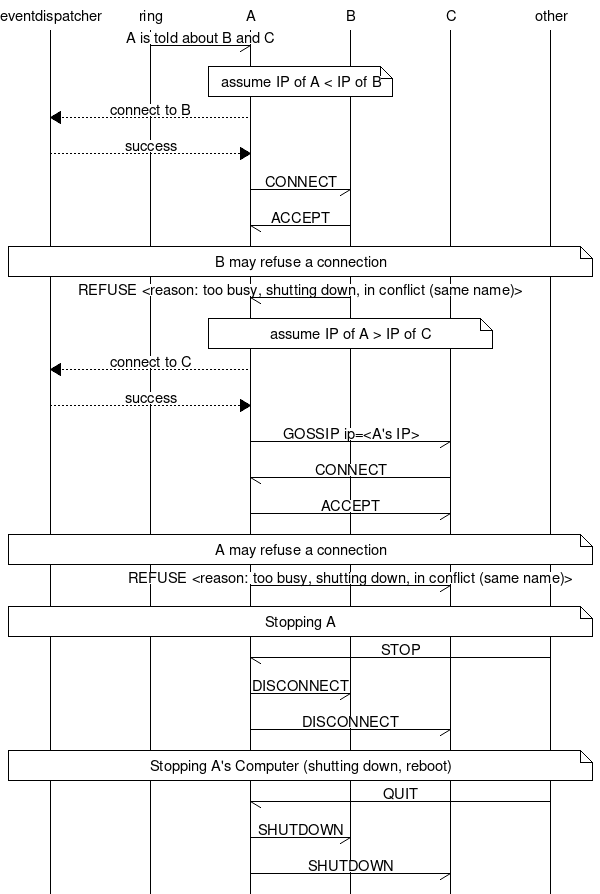 # Communication between Communicator Daemons

msc {
  eventdispatcher, ring, A, B, C, other;

  A <- ring [label="A is told about B and C"];

  A note B [label="assume IP of A < IP of B"];

  A >> eventdispatcher [label="connect to B"];

  A << eventdispatcher [label="success"];

  A -> B [label="CONNECT"];

  A <- B [label="ACCEPT"];

  eventdispatcher note other [label="B may refuse a connection"];

  A <- B [label="REFUSE <reason: too busy, shutting down, in conflict (same name)>"];

  A note C [label="assume IP of A > IP of C"];

  A >> eventdispatcher [label="connect to C"];

  A << eventdispatcher [label="success"];

  A -> C [label="GOSSIP ip=<A's IP>"];

  A <- C [label="CONNECT"];

  A -> C [label="ACCEPT"];

  eventdispatcher note other [label="A may refuse a connection"];

  A -> C [label="REFUSE <reason: too busy, shutting down, in conflict (same name)>"];

  eventdispatcher note other [label="Stopping A"];

  A <- other [label="STOP"];

  A -> B [label="DISCONNECT"];

  A -> C [label="DISCONNECT"];

  eventdispatcher note other [label="Stopping A's Computer (shutting down, reboot)"];

  A <- other [label="QUIT"];

  A -> B [label="SHUTDOWN"];

  A -> C [label="SHUTDOWN"];
}

